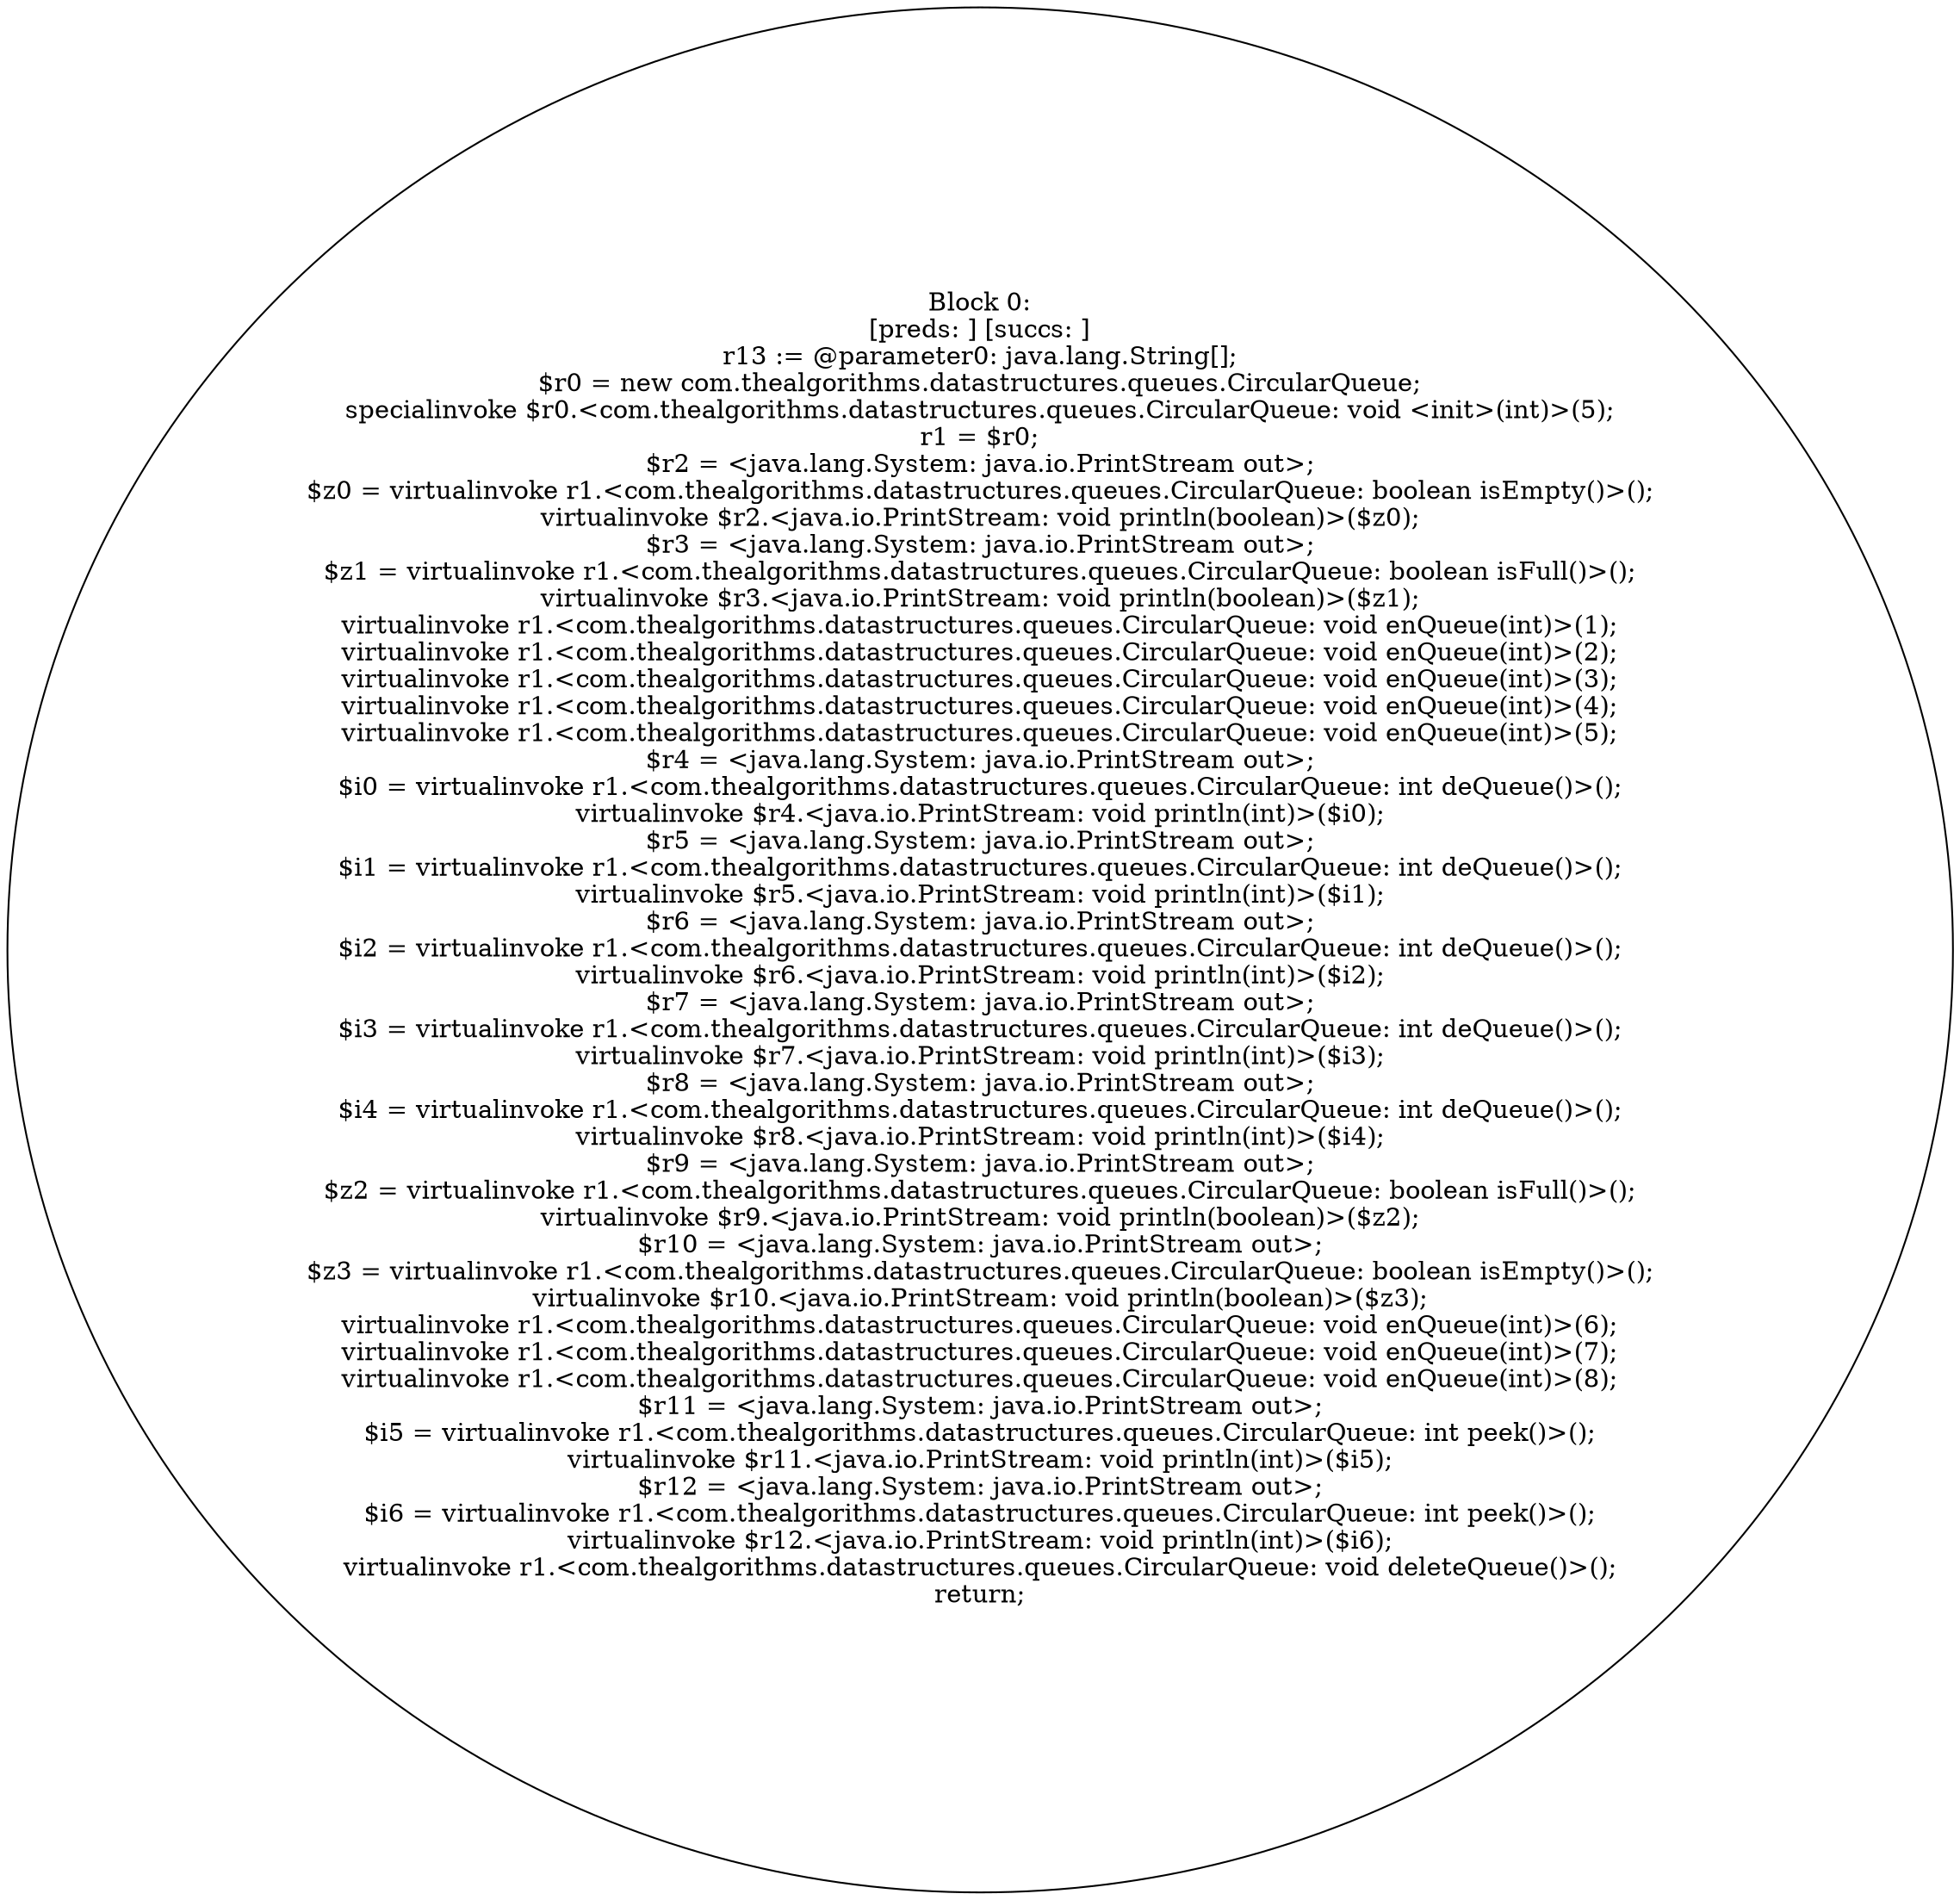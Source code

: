 digraph "unitGraph" {
    "Block 0:
[preds: ] [succs: ]
r13 := @parameter0: java.lang.String[];
$r0 = new com.thealgorithms.datastructures.queues.CircularQueue;
specialinvoke $r0.<com.thealgorithms.datastructures.queues.CircularQueue: void <init>(int)>(5);
r1 = $r0;
$r2 = <java.lang.System: java.io.PrintStream out>;
$z0 = virtualinvoke r1.<com.thealgorithms.datastructures.queues.CircularQueue: boolean isEmpty()>();
virtualinvoke $r2.<java.io.PrintStream: void println(boolean)>($z0);
$r3 = <java.lang.System: java.io.PrintStream out>;
$z1 = virtualinvoke r1.<com.thealgorithms.datastructures.queues.CircularQueue: boolean isFull()>();
virtualinvoke $r3.<java.io.PrintStream: void println(boolean)>($z1);
virtualinvoke r1.<com.thealgorithms.datastructures.queues.CircularQueue: void enQueue(int)>(1);
virtualinvoke r1.<com.thealgorithms.datastructures.queues.CircularQueue: void enQueue(int)>(2);
virtualinvoke r1.<com.thealgorithms.datastructures.queues.CircularQueue: void enQueue(int)>(3);
virtualinvoke r1.<com.thealgorithms.datastructures.queues.CircularQueue: void enQueue(int)>(4);
virtualinvoke r1.<com.thealgorithms.datastructures.queues.CircularQueue: void enQueue(int)>(5);
$r4 = <java.lang.System: java.io.PrintStream out>;
$i0 = virtualinvoke r1.<com.thealgorithms.datastructures.queues.CircularQueue: int deQueue()>();
virtualinvoke $r4.<java.io.PrintStream: void println(int)>($i0);
$r5 = <java.lang.System: java.io.PrintStream out>;
$i1 = virtualinvoke r1.<com.thealgorithms.datastructures.queues.CircularQueue: int deQueue()>();
virtualinvoke $r5.<java.io.PrintStream: void println(int)>($i1);
$r6 = <java.lang.System: java.io.PrintStream out>;
$i2 = virtualinvoke r1.<com.thealgorithms.datastructures.queues.CircularQueue: int deQueue()>();
virtualinvoke $r6.<java.io.PrintStream: void println(int)>($i2);
$r7 = <java.lang.System: java.io.PrintStream out>;
$i3 = virtualinvoke r1.<com.thealgorithms.datastructures.queues.CircularQueue: int deQueue()>();
virtualinvoke $r7.<java.io.PrintStream: void println(int)>($i3);
$r8 = <java.lang.System: java.io.PrintStream out>;
$i4 = virtualinvoke r1.<com.thealgorithms.datastructures.queues.CircularQueue: int deQueue()>();
virtualinvoke $r8.<java.io.PrintStream: void println(int)>($i4);
$r9 = <java.lang.System: java.io.PrintStream out>;
$z2 = virtualinvoke r1.<com.thealgorithms.datastructures.queues.CircularQueue: boolean isFull()>();
virtualinvoke $r9.<java.io.PrintStream: void println(boolean)>($z2);
$r10 = <java.lang.System: java.io.PrintStream out>;
$z3 = virtualinvoke r1.<com.thealgorithms.datastructures.queues.CircularQueue: boolean isEmpty()>();
virtualinvoke $r10.<java.io.PrintStream: void println(boolean)>($z3);
virtualinvoke r1.<com.thealgorithms.datastructures.queues.CircularQueue: void enQueue(int)>(6);
virtualinvoke r1.<com.thealgorithms.datastructures.queues.CircularQueue: void enQueue(int)>(7);
virtualinvoke r1.<com.thealgorithms.datastructures.queues.CircularQueue: void enQueue(int)>(8);
$r11 = <java.lang.System: java.io.PrintStream out>;
$i5 = virtualinvoke r1.<com.thealgorithms.datastructures.queues.CircularQueue: int peek()>();
virtualinvoke $r11.<java.io.PrintStream: void println(int)>($i5);
$r12 = <java.lang.System: java.io.PrintStream out>;
$i6 = virtualinvoke r1.<com.thealgorithms.datastructures.queues.CircularQueue: int peek()>();
virtualinvoke $r12.<java.io.PrintStream: void println(int)>($i6);
virtualinvoke r1.<com.thealgorithms.datastructures.queues.CircularQueue: void deleteQueue()>();
return;
"
}
